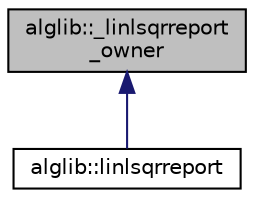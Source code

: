 digraph "alglib::_linlsqrreport_owner"
{
  edge [fontname="Helvetica",fontsize="10",labelfontname="Helvetica",labelfontsize="10"];
  node [fontname="Helvetica",fontsize="10",shape=record];
  Node0 [label="alglib::_linlsqrreport\l_owner",height=0.2,width=0.4,color="black", fillcolor="grey75", style="filled", fontcolor="black"];
  Node0 -> Node1 [dir="back",color="midnightblue",fontsize="10",style="solid",fontname="Helvetica"];
  Node1 [label="alglib::linlsqrreport",height=0.2,width=0.4,color="black", fillcolor="white", style="filled",URL="$classalglib_1_1linlsqrreport.html"];
}
